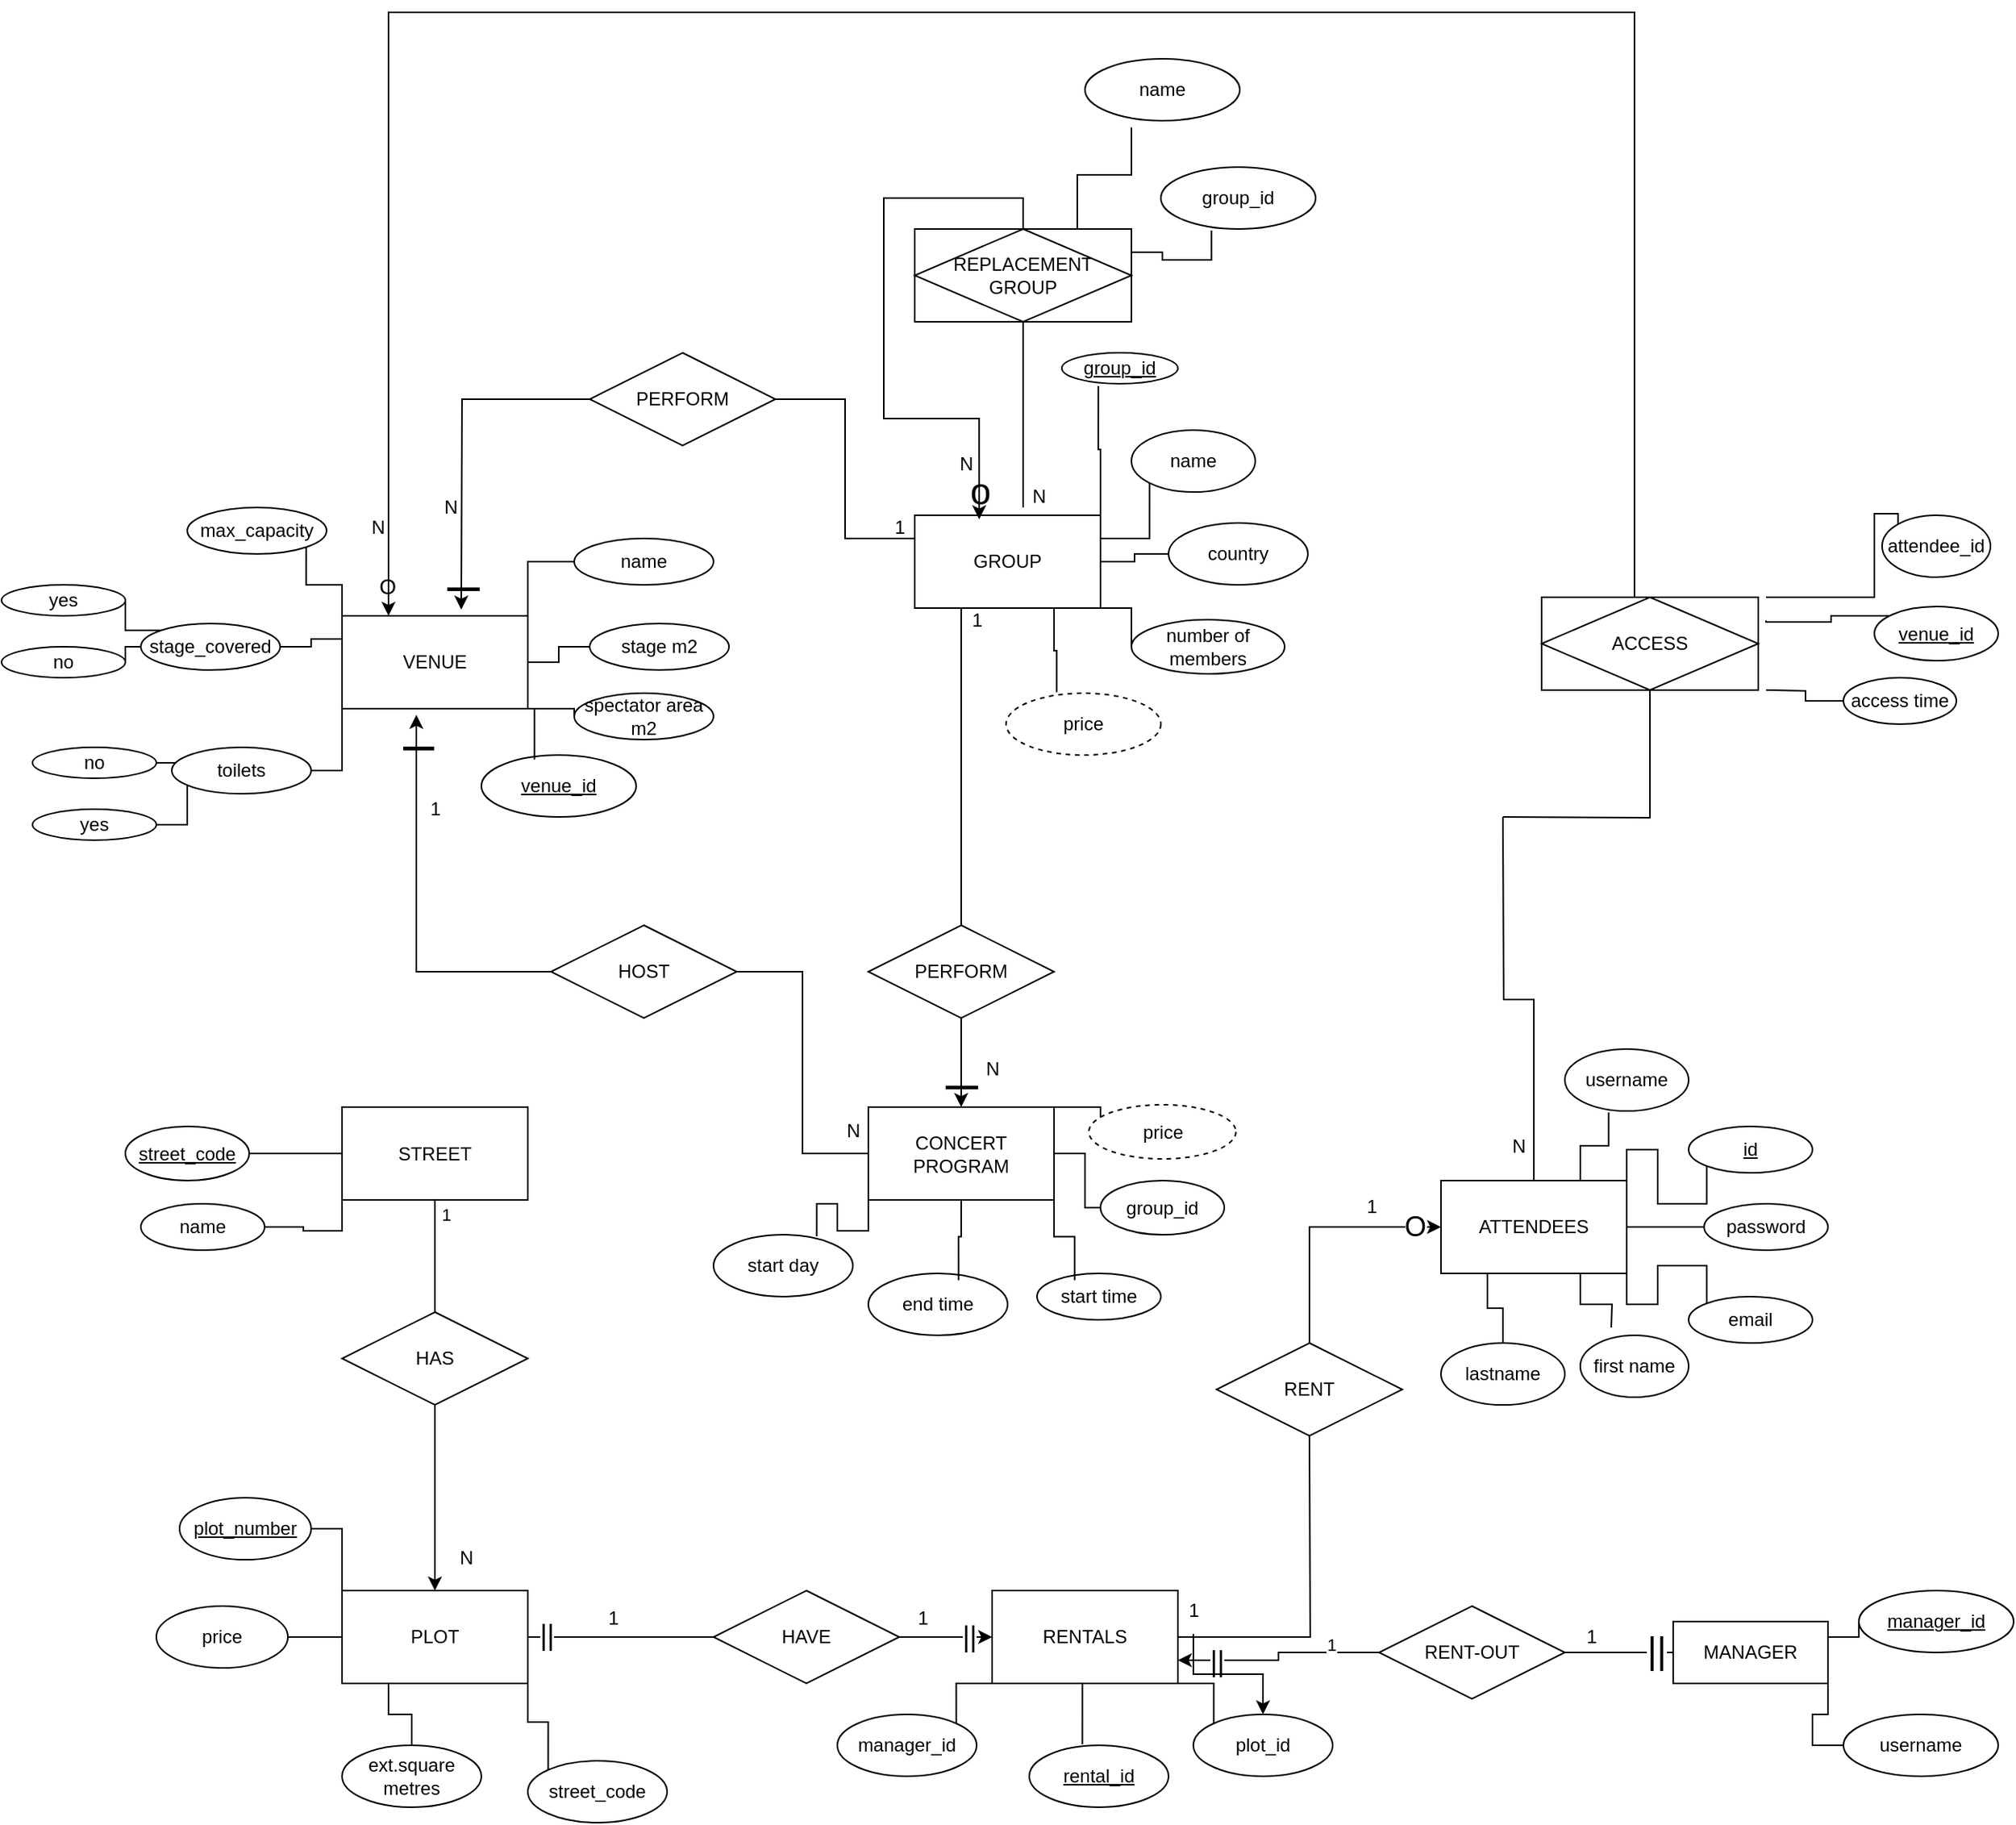 <mxfile version="24.8.3">
  <diagram name="Page-1" id="NB9T3TCFV4lT3BETn5Xb">
    <mxGraphModel dx="2770" dy="2530" grid="1" gridSize="10" guides="1" tooltips="1" connect="1" arrows="1" fold="1" page="1" pageScale="1" pageWidth="827" pageHeight="1169" math="0" shadow="0">
      <root>
        <mxCell id="0" />
        <mxCell id="1" parent="0" />
        <mxCell id="pBUAhn7HmdubHw7LqBM4-65" style="edgeStyle=orthogonalEdgeStyle;rounded=0;orthogonalLoop=1;jettySize=auto;html=1;exitX=1;exitY=0.5;exitDx=0;exitDy=0;endArrow=none;endFill=0;" edge="1" parent="1" source="pBUAhn7HmdubHw7LqBM4-2">
          <mxGeometry relative="1" as="geometry">
            <mxPoint x="625" y="690" as="targetPoint" />
          </mxGeometry>
        </mxCell>
        <mxCell id="pBUAhn7HmdubHw7LqBM4-123" style="edgeStyle=orthogonalEdgeStyle;rounded=0;orthogonalLoop=1;jettySize=auto;html=1;exitX=0;exitY=1;exitDx=0;exitDy=0;entryX=1;entryY=0;entryDx=0;entryDy=0;endArrow=none;endFill=0;" edge="1" parent="1" source="pBUAhn7HmdubHw7LqBM4-2" target="pBUAhn7HmdubHw7LqBM4-40">
          <mxGeometry relative="1" as="geometry" />
        </mxCell>
        <mxCell id="pBUAhn7HmdubHw7LqBM4-125" style="edgeStyle=orthogonalEdgeStyle;rounded=0;orthogonalLoop=1;jettySize=auto;html=1;exitX=1;exitY=1;exitDx=0;exitDy=0;entryX=0;entryY=0;entryDx=0;entryDy=0;endArrow=none;endFill=0;" edge="1" parent="1" source="pBUAhn7HmdubHw7LqBM4-2" target="pBUAhn7HmdubHw7LqBM4-42">
          <mxGeometry relative="1" as="geometry" />
        </mxCell>
        <mxCell id="pBUAhn7HmdubHw7LqBM4-2" value="RENTALS" style="rounded=0;whiteSpace=wrap;html=1;" vertex="1" parent="1">
          <mxGeometry x="420" y="790" width="120" height="60" as="geometry" />
        </mxCell>
        <mxCell id="pBUAhn7HmdubHw7LqBM4-62" style="edgeStyle=orthogonalEdgeStyle;rounded=0;orthogonalLoop=1;jettySize=auto;html=1;exitX=1;exitY=0.5;exitDx=0;exitDy=0;endArrow=none;endFill=0;" edge="1" parent="1" source="pBUAhn7HmdubHw7LqBM4-3">
          <mxGeometry relative="1" as="geometry">
            <mxPoint x="240" y="820" as="targetPoint" />
          </mxGeometry>
        </mxCell>
        <mxCell id="pBUAhn7HmdubHw7LqBM4-189" value="&lt;font style=&quot;font-size: 18px;&quot;&gt;||&lt;/font&gt;" style="edgeLabel;html=1;align=center;verticalAlign=middle;resizable=0;points=[];" vertex="1" connectable="0" parent="pBUAhn7HmdubHw7LqBM4-62">
          <mxGeometry x="-0.81" y="1" relative="1" as="geometry">
            <mxPoint as="offset" />
          </mxGeometry>
        </mxCell>
        <mxCell id="pBUAhn7HmdubHw7LqBM4-118" style="edgeStyle=orthogonalEdgeStyle;rounded=0;orthogonalLoop=1;jettySize=auto;html=1;exitX=0;exitY=0;exitDx=0;exitDy=0;entryX=1;entryY=0.5;entryDx=0;entryDy=0;endArrow=none;endFill=0;" edge="1" parent="1" source="pBUAhn7HmdubHw7LqBM4-3" target="pBUAhn7HmdubHw7LqBM4-35">
          <mxGeometry relative="1" as="geometry" />
        </mxCell>
        <mxCell id="pBUAhn7HmdubHw7LqBM4-119" style="edgeStyle=orthogonalEdgeStyle;rounded=0;orthogonalLoop=1;jettySize=auto;html=1;exitX=0;exitY=0.5;exitDx=0;exitDy=0;entryX=1;entryY=0.5;entryDx=0;entryDy=0;endArrow=none;endFill=0;" edge="1" parent="1" source="pBUAhn7HmdubHw7LqBM4-3" target="pBUAhn7HmdubHw7LqBM4-39">
          <mxGeometry relative="1" as="geometry" />
        </mxCell>
        <mxCell id="pBUAhn7HmdubHw7LqBM4-121" style="edgeStyle=orthogonalEdgeStyle;rounded=0;orthogonalLoop=1;jettySize=auto;html=1;exitX=0.25;exitY=1;exitDx=0;exitDy=0;entryX=0.5;entryY=0;entryDx=0;entryDy=0;endArrow=none;endFill=0;" edge="1" parent="1" source="pBUAhn7HmdubHw7LqBM4-3" target="pBUAhn7HmdubHw7LqBM4-37">
          <mxGeometry relative="1" as="geometry" />
        </mxCell>
        <mxCell id="pBUAhn7HmdubHw7LqBM4-122" style="edgeStyle=orthogonalEdgeStyle;rounded=0;orthogonalLoop=1;jettySize=auto;html=1;exitX=1;exitY=1;exitDx=0;exitDy=0;entryX=0;entryY=0;entryDx=0;entryDy=0;endArrow=none;endFill=0;" edge="1" parent="1" source="pBUAhn7HmdubHw7LqBM4-3" target="pBUAhn7HmdubHw7LqBM4-36">
          <mxGeometry relative="1" as="geometry" />
        </mxCell>
        <mxCell id="pBUAhn7HmdubHw7LqBM4-3" value="PLOT" style="rounded=0;whiteSpace=wrap;html=1;" vertex="1" parent="1">
          <mxGeometry y="790" width="120" height="60" as="geometry" />
        </mxCell>
        <mxCell id="pBUAhn7HmdubHw7LqBM4-74" style="edgeStyle=orthogonalEdgeStyle;rounded=0;orthogonalLoop=1;jettySize=auto;html=1;exitX=0.5;exitY=0;exitDx=0;exitDy=0;endArrow=none;endFill=0;" edge="1" parent="1" source="pBUAhn7HmdubHw7LqBM4-4">
          <mxGeometry relative="1" as="geometry">
            <mxPoint x="750" y="290" as="targetPoint" />
          </mxGeometry>
        </mxCell>
        <mxCell id="pBUAhn7HmdubHw7LqBM4-128" style="edgeStyle=orthogonalEdgeStyle;rounded=0;orthogonalLoop=1;jettySize=auto;html=1;exitX=0.25;exitY=1;exitDx=0;exitDy=0;entryX=0.5;entryY=0;entryDx=0;entryDy=0;endArrow=none;endFill=0;" edge="1" parent="1" source="pBUAhn7HmdubHw7LqBM4-4" target="pBUAhn7HmdubHw7LqBM4-50">
          <mxGeometry relative="1" as="geometry" />
        </mxCell>
        <mxCell id="pBUAhn7HmdubHw7LqBM4-129" style="edgeStyle=orthogonalEdgeStyle;rounded=0;orthogonalLoop=1;jettySize=auto;html=1;exitX=0.75;exitY=1;exitDx=0;exitDy=0;endArrow=none;endFill=0;" edge="1" parent="1" source="pBUAhn7HmdubHw7LqBM4-4">
          <mxGeometry relative="1" as="geometry">
            <mxPoint x="820" y="620" as="targetPoint" />
          </mxGeometry>
        </mxCell>
        <mxCell id="pBUAhn7HmdubHw7LqBM4-130" style="edgeStyle=orthogonalEdgeStyle;rounded=0;orthogonalLoop=1;jettySize=auto;html=1;exitX=1;exitY=1;exitDx=0;exitDy=0;entryX=0;entryY=0;entryDx=0;entryDy=0;endArrow=none;endFill=0;" edge="1" parent="1" source="pBUAhn7HmdubHw7LqBM4-4" target="pBUAhn7HmdubHw7LqBM4-51">
          <mxGeometry relative="1" as="geometry" />
        </mxCell>
        <mxCell id="pBUAhn7HmdubHw7LqBM4-131" style="edgeStyle=orthogonalEdgeStyle;rounded=0;orthogonalLoop=1;jettySize=auto;html=1;exitX=1;exitY=0.5;exitDx=0;exitDy=0;entryX=0;entryY=0.5;entryDx=0;entryDy=0;endArrow=none;endFill=0;" edge="1" parent="1" source="pBUAhn7HmdubHw7LqBM4-4" target="pBUAhn7HmdubHw7LqBM4-52">
          <mxGeometry relative="1" as="geometry" />
        </mxCell>
        <mxCell id="pBUAhn7HmdubHw7LqBM4-132" style="edgeStyle=orthogonalEdgeStyle;rounded=0;orthogonalLoop=1;jettySize=auto;html=1;exitX=1;exitY=0;exitDx=0;exitDy=0;entryX=0;entryY=1;entryDx=0;entryDy=0;endArrow=none;endFill=0;" edge="1" parent="1" source="pBUAhn7HmdubHw7LqBM4-4" target="pBUAhn7HmdubHw7LqBM4-53">
          <mxGeometry relative="1" as="geometry" />
        </mxCell>
        <mxCell id="pBUAhn7HmdubHw7LqBM4-4" value="ATTENDEES" style="rounded=0;whiteSpace=wrap;html=1;" vertex="1" parent="1">
          <mxGeometry x="710" y="525" width="120" height="60" as="geometry" />
        </mxCell>
        <mxCell id="pBUAhn7HmdubHw7LqBM4-83" style="edgeStyle=orthogonalEdgeStyle;rounded=0;orthogonalLoop=1;jettySize=auto;html=1;exitX=0.25;exitY=1;exitDx=0;exitDy=0;entryX=0.5;entryY=0;entryDx=0;entryDy=0;endArrow=none;endFill=0;" edge="1" parent="1" source="pBUAhn7HmdubHw7LqBM4-5" target="pBUAhn7HmdubHw7LqBM4-81">
          <mxGeometry relative="1" as="geometry" />
        </mxCell>
        <mxCell id="pBUAhn7HmdubHw7LqBM4-92" style="edgeStyle=orthogonalEdgeStyle;rounded=0;orthogonalLoop=1;jettySize=auto;html=1;exitX=0;exitY=0.25;exitDx=0;exitDy=0;entryX=1;entryY=0.5;entryDx=0;entryDy=0;endArrow=none;endFill=0;" edge="1" parent="1" source="pBUAhn7HmdubHw7LqBM4-5" target="pBUAhn7HmdubHw7LqBM4-91">
          <mxGeometry relative="1" as="geometry" />
        </mxCell>
        <mxCell id="pBUAhn7HmdubHw7LqBM4-106" style="edgeStyle=orthogonalEdgeStyle;rounded=0;orthogonalLoop=1;jettySize=auto;html=1;exitX=1;exitY=0.25;exitDx=0;exitDy=0;entryX=0;entryY=1;entryDx=0;entryDy=0;endArrow=none;endFill=0;" edge="1" parent="1" source="pBUAhn7HmdubHw7LqBM4-5" target="pBUAhn7HmdubHw7LqBM4-59">
          <mxGeometry relative="1" as="geometry" />
        </mxCell>
        <mxCell id="pBUAhn7HmdubHw7LqBM4-108" style="edgeStyle=orthogonalEdgeStyle;rounded=0;orthogonalLoop=1;jettySize=auto;html=1;exitX=1;exitY=0.5;exitDx=0;exitDy=0;entryX=0;entryY=0.5;entryDx=0;entryDy=0;endArrow=none;endFill=0;" edge="1" parent="1" source="pBUAhn7HmdubHw7LqBM4-5" target="pBUAhn7HmdubHw7LqBM4-58">
          <mxGeometry relative="1" as="geometry" />
        </mxCell>
        <mxCell id="pBUAhn7HmdubHw7LqBM4-109" style="edgeStyle=orthogonalEdgeStyle;rounded=0;orthogonalLoop=1;jettySize=auto;html=1;exitX=1;exitY=1;exitDx=0;exitDy=0;entryX=0;entryY=0.5;entryDx=0;entryDy=0;endArrow=none;endFill=0;" edge="1" parent="1" source="pBUAhn7HmdubHw7LqBM4-5" target="pBUAhn7HmdubHw7LqBM4-57">
          <mxGeometry relative="1" as="geometry" />
        </mxCell>
        <mxCell id="pBUAhn7HmdubHw7LqBM4-5" value="GROUP" style="rounded=0;whiteSpace=wrap;html=1;" vertex="1" parent="1">
          <mxGeometry x="370" y="95" width="120" height="60" as="geometry" />
        </mxCell>
        <mxCell id="pBUAhn7HmdubHw7LqBM4-84" style="edgeStyle=orthogonalEdgeStyle;rounded=0;orthogonalLoop=1;jettySize=auto;html=1;exitX=0;exitY=0.5;exitDx=0;exitDy=0;entryX=1;entryY=0.5;entryDx=0;entryDy=0;endArrow=none;endFill=0;" edge="1" parent="1" source="pBUAhn7HmdubHw7LqBM4-6" target="pBUAhn7HmdubHw7LqBM4-78">
          <mxGeometry relative="1" as="geometry" />
        </mxCell>
        <mxCell id="pBUAhn7HmdubHw7LqBM4-137" style="edgeStyle=orthogonalEdgeStyle;rounded=0;orthogonalLoop=1;jettySize=auto;html=1;exitX=1;exitY=0;exitDx=0;exitDy=0;entryX=0;entryY=0.5;entryDx=0;entryDy=0;endArrow=none;endFill=0;" edge="1" parent="1" source="pBUAhn7HmdubHw7LqBM4-6">
          <mxGeometry relative="1" as="geometry">
            <mxPoint x="490" y="485" as="targetPoint" />
          </mxGeometry>
        </mxCell>
        <mxCell id="pBUAhn7HmdubHw7LqBM4-138" style="edgeStyle=orthogonalEdgeStyle;rounded=0;orthogonalLoop=1;jettySize=auto;html=1;exitX=1;exitY=0.5;exitDx=0;exitDy=0;entryX=0;entryY=0.5;entryDx=0;entryDy=0;endArrow=none;endFill=0;" edge="1" parent="1" source="pBUAhn7HmdubHw7LqBM4-6" target="pBUAhn7HmdubHw7LqBM4-46">
          <mxGeometry relative="1" as="geometry" />
        </mxCell>
        <mxCell id="pBUAhn7HmdubHw7LqBM4-6" value="CONCERT&lt;div&gt;PROGRAM&lt;/div&gt;" style="rounded=0;whiteSpace=wrap;html=1;" vertex="1" parent="1">
          <mxGeometry x="340" y="477.5" width="120" height="60" as="geometry" />
        </mxCell>
        <mxCell id="pBUAhn7HmdubHw7LqBM4-31" style="edgeStyle=orthogonalEdgeStyle;rounded=0;orthogonalLoop=1;jettySize=auto;html=1;exitX=0;exitY=0.5;exitDx=0;exitDy=0;entryX=1;entryY=0.5;entryDx=0;entryDy=0;endArrow=none;endFill=0;" edge="1" parent="1" source="pBUAhn7HmdubHw7LqBM4-7" target="pBUAhn7HmdubHw7LqBM4-26">
          <mxGeometry relative="1" as="geometry" />
        </mxCell>
        <mxCell id="pBUAhn7HmdubHw7LqBM4-34" style="edgeStyle=orthogonalEdgeStyle;rounded=0;orthogonalLoop=1;jettySize=auto;html=1;exitX=0;exitY=1;exitDx=0;exitDy=0;entryX=1;entryY=0.5;entryDx=0;entryDy=0;endArrow=none;endFill=0;" edge="1" parent="1" source="pBUAhn7HmdubHw7LqBM4-7" target="pBUAhn7HmdubHw7LqBM4-25">
          <mxGeometry relative="1" as="geometry" />
        </mxCell>
        <mxCell id="pBUAhn7HmdubHw7LqBM4-61" style="edgeStyle=orthogonalEdgeStyle;rounded=0;orthogonalLoop=1;jettySize=auto;html=1;exitX=0.5;exitY=1;exitDx=0;exitDy=0;endArrow=none;endFill=0;" edge="1" parent="1" source="pBUAhn7HmdubHw7LqBM4-7">
          <mxGeometry relative="1" as="geometry">
            <mxPoint x="60" y="610" as="targetPoint" />
          </mxGeometry>
        </mxCell>
        <mxCell id="pBUAhn7HmdubHw7LqBM4-148" value="1" style="edgeLabel;html=1;align=center;verticalAlign=middle;resizable=0;points=[];" vertex="1" connectable="0" parent="pBUAhn7HmdubHw7LqBM4-61">
          <mxGeometry x="-0.813" y="7" relative="1" as="geometry">
            <mxPoint y="2" as="offset" />
          </mxGeometry>
        </mxCell>
        <mxCell id="pBUAhn7HmdubHw7LqBM4-7" value="STREET" style="rounded=0;whiteSpace=wrap;html=1;" vertex="1" parent="1">
          <mxGeometry y="477.5" width="120" height="60" as="geometry" />
        </mxCell>
        <mxCell id="pBUAhn7HmdubHw7LqBM4-111" style="edgeStyle=orthogonalEdgeStyle;rounded=0;orthogonalLoop=1;jettySize=auto;html=1;exitX=1;exitY=0;exitDx=0;exitDy=0;entryX=0;entryY=0.5;entryDx=0;entryDy=0;endArrow=none;endFill=0;" edge="1" parent="1" source="pBUAhn7HmdubHw7LqBM4-8" target="pBUAhn7HmdubHw7LqBM4-10">
          <mxGeometry relative="1" as="geometry" />
        </mxCell>
        <mxCell id="pBUAhn7HmdubHw7LqBM4-112" style="edgeStyle=orthogonalEdgeStyle;rounded=0;orthogonalLoop=1;jettySize=auto;html=1;exitX=1;exitY=0.5;exitDx=0;exitDy=0;entryX=0;entryY=0.5;entryDx=0;entryDy=0;endArrow=none;endFill=0;" edge="1" parent="1" source="pBUAhn7HmdubHw7LqBM4-8" target="pBUAhn7HmdubHw7LqBM4-11">
          <mxGeometry relative="1" as="geometry" />
        </mxCell>
        <mxCell id="pBUAhn7HmdubHw7LqBM4-113" style="edgeStyle=orthogonalEdgeStyle;rounded=0;orthogonalLoop=1;jettySize=auto;html=1;exitX=1;exitY=1;exitDx=0;exitDy=0;entryX=0;entryY=0.5;entryDx=0;entryDy=0;endArrow=none;endFill=0;" edge="1" parent="1" source="pBUAhn7HmdubHw7LqBM4-8" target="pBUAhn7HmdubHw7LqBM4-12">
          <mxGeometry relative="1" as="geometry" />
        </mxCell>
        <mxCell id="pBUAhn7HmdubHw7LqBM4-114" style="edgeStyle=orthogonalEdgeStyle;rounded=0;orthogonalLoop=1;jettySize=auto;html=1;exitX=0;exitY=0;exitDx=0;exitDy=0;entryX=1;entryY=1;entryDx=0;entryDy=0;endArrow=none;endFill=0;" edge="1" parent="1" source="pBUAhn7HmdubHw7LqBM4-8" target="pBUAhn7HmdubHw7LqBM4-13">
          <mxGeometry relative="1" as="geometry" />
        </mxCell>
        <mxCell id="pBUAhn7HmdubHw7LqBM4-115" style="edgeStyle=orthogonalEdgeStyle;rounded=0;orthogonalLoop=1;jettySize=auto;html=1;exitX=0;exitY=0.25;exitDx=0;exitDy=0;entryX=1;entryY=0.5;entryDx=0;entryDy=0;endArrow=none;endFill=0;" edge="1" parent="1" source="pBUAhn7HmdubHw7LqBM4-8" target="pBUAhn7HmdubHw7LqBM4-15">
          <mxGeometry relative="1" as="geometry" />
        </mxCell>
        <mxCell id="pBUAhn7HmdubHw7LqBM4-116" style="edgeStyle=orthogonalEdgeStyle;rounded=0;orthogonalLoop=1;jettySize=auto;html=1;exitX=0;exitY=1;exitDx=0;exitDy=0;entryX=1;entryY=0.5;entryDx=0;entryDy=0;endArrow=none;endFill=0;" edge="1" parent="1" source="pBUAhn7HmdubHw7LqBM4-8" target="pBUAhn7HmdubHw7LqBM4-14">
          <mxGeometry relative="1" as="geometry" />
        </mxCell>
        <mxCell id="pBUAhn7HmdubHw7LqBM4-8" value="VENUE" style="rounded=0;whiteSpace=wrap;html=1;" vertex="1" parent="1">
          <mxGeometry y="160" width="120" height="60" as="geometry" />
        </mxCell>
        <mxCell id="pBUAhn7HmdubHw7LqBM4-134" style="edgeStyle=orthogonalEdgeStyle;rounded=0;orthogonalLoop=1;jettySize=auto;html=1;exitX=1;exitY=1;exitDx=0;exitDy=0;entryX=0;entryY=0.5;entryDx=0;entryDy=0;endArrow=none;endFill=0;" edge="1" parent="1" target="pBUAhn7HmdubHw7LqBM4-54">
          <mxGeometry relative="1" as="geometry">
            <mxPoint x="920" y="208.0" as="sourcePoint" />
          </mxGeometry>
        </mxCell>
        <mxCell id="pBUAhn7HmdubHw7LqBM4-135" style="edgeStyle=orthogonalEdgeStyle;rounded=0;orthogonalLoop=1;jettySize=auto;html=1;exitX=1;exitY=0.25;exitDx=0;exitDy=0;entryX=0;entryY=1;entryDx=0;entryDy=0;endArrow=none;endFill=0;" edge="1" parent="1" target="pBUAhn7HmdubHw7LqBM4-55">
          <mxGeometry relative="1" as="geometry">
            <mxPoint x="920" y="163.0" as="sourcePoint" />
            <Array as="points">
              <mxPoint x="962" y="164" />
              <mxPoint x="962" y="160" />
            </Array>
          </mxGeometry>
        </mxCell>
        <mxCell id="pBUAhn7HmdubHw7LqBM4-136" style="edgeStyle=orthogonalEdgeStyle;rounded=0;orthogonalLoop=1;jettySize=auto;html=1;exitX=1;exitY=0;exitDx=0;exitDy=0;entryX=0;entryY=1;entryDx=0;entryDy=0;endArrow=none;endFill=0;" edge="1" parent="1" target="pBUAhn7HmdubHw7LqBM4-56">
          <mxGeometry relative="1" as="geometry">
            <mxPoint x="920" y="148.0" as="sourcePoint" />
            <Array as="points">
              <mxPoint x="990" y="148" />
              <mxPoint x="990" y="94" />
            </Array>
          </mxGeometry>
        </mxCell>
        <mxCell id="pBUAhn7HmdubHw7LqBM4-10" value="name" style="ellipse;whiteSpace=wrap;html=1;" vertex="1" parent="1">
          <mxGeometry x="150" y="110" width="90" height="30" as="geometry" />
        </mxCell>
        <mxCell id="pBUAhn7HmdubHw7LqBM4-11" value="stage m2" style="ellipse;whiteSpace=wrap;html=1;" vertex="1" parent="1">
          <mxGeometry x="160" y="165" width="90" height="30" as="geometry" />
        </mxCell>
        <mxCell id="pBUAhn7HmdubHw7LqBM4-12" value="spectator area m2" style="ellipse;whiteSpace=wrap;html=1;" vertex="1" parent="1">
          <mxGeometry x="150" y="210" width="90" height="30" as="geometry" />
        </mxCell>
        <mxCell id="pBUAhn7HmdubHw7LqBM4-13" value="max_capacity" style="ellipse;whiteSpace=wrap;html=1;" vertex="1" parent="1">
          <mxGeometry x="-100" y="90" width="90" height="30" as="geometry" />
        </mxCell>
        <mxCell id="pBUAhn7HmdubHw7LqBM4-29" style="edgeStyle=orthogonalEdgeStyle;rounded=0;orthogonalLoop=1;jettySize=auto;html=1;exitX=1;exitY=0.5;exitDx=0;exitDy=0;entryX=1;entryY=0.5;entryDx=0;entryDy=0;endArrow=none;endFill=0;" edge="1" parent="1" source="pBUAhn7HmdubHw7LqBM4-16" target="pBUAhn7HmdubHw7LqBM4-17">
          <mxGeometry relative="1" as="geometry" />
        </mxCell>
        <mxCell id="pBUAhn7HmdubHw7LqBM4-14" value="toilets" style="ellipse;whiteSpace=wrap;html=1;" vertex="1" parent="1">
          <mxGeometry x="-110" y="245" width="90" height="30" as="geometry" />
        </mxCell>
        <mxCell id="pBUAhn7HmdubHw7LqBM4-27" style="edgeStyle=orthogonalEdgeStyle;rounded=0;orthogonalLoop=1;jettySize=auto;html=1;exitX=0;exitY=0;exitDx=0;exitDy=0;entryX=1;entryY=0.5;entryDx=0;entryDy=0;endArrow=none;endFill=0;" edge="1" parent="1" source="pBUAhn7HmdubHw7LqBM4-15" target="pBUAhn7HmdubHw7LqBM4-18">
          <mxGeometry relative="1" as="geometry" />
        </mxCell>
        <mxCell id="pBUAhn7HmdubHw7LqBM4-28" style="edgeStyle=orthogonalEdgeStyle;rounded=0;orthogonalLoop=1;jettySize=auto;html=1;exitX=0;exitY=0.5;exitDx=0;exitDy=0;entryX=1;entryY=0.5;entryDx=0;entryDy=0;endArrow=none;endFill=0;" edge="1" parent="1" source="pBUAhn7HmdubHw7LqBM4-15" target="pBUAhn7HmdubHw7LqBM4-19">
          <mxGeometry relative="1" as="geometry" />
        </mxCell>
        <mxCell id="pBUAhn7HmdubHw7LqBM4-15" value="stage_covered" style="ellipse;whiteSpace=wrap;html=1;" vertex="1" parent="1">
          <mxGeometry x="-130" y="165" width="90" height="30" as="geometry" />
        </mxCell>
        <mxCell id="pBUAhn7HmdubHw7LqBM4-16" value="yes" style="ellipse;whiteSpace=wrap;html=1;" vertex="1" parent="1">
          <mxGeometry x="-200" y="285" width="80" height="20" as="geometry" />
        </mxCell>
        <mxCell id="pBUAhn7HmdubHw7LqBM4-17" value="no" style="ellipse;whiteSpace=wrap;html=1;" vertex="1" parent="1">
          <mxGeometry x="-200" y="245" width="80" height="20" as="geometry" />
        </mxCell>
        <mxCell id="pBUAhn7HmdubHw7LqBM4-18" value="yes" style="ellipse;whiteSpace=wrap;html=1;" vertex="1" parent="1">
          <mxGeometry x="-220" y="140" width="80" height="20" as="geometry" />
        </mxCell>
        <mxCell id="pBUAhn7HmdubHw7LqBM4-19" value="no" style="ellipse;whiteSpace=wrap;html=1;" vertex="1" parent="1">
          <mxGeometry x="-220" y="180" width="80" height="20" as="geometry" />
        </mxCell>
        <mxCell id="pBUAhn7HmdubHw7LqBM4-25" value="name" style="ellipse;whiteSpace=wrap;html=1;" vertex="1" parent="1">
          <mxGeometry x="-130" y="540" width="80" height="30" as="geometry" />
        </mxCell>
        <mxCell id="pBUAhn7HmdubHw7LqBM4-26" value="&lt;u&gt;street_code&lt;/u&gt;" style="ellipse;whiteSpace=wrap;html=1;" vertex="1" parent="1">
          <mxGeometry x="-140" y="490" width="80" height="35" as="geometry" />
        </mxCell>
        <mxCell id="pBUAhn7HmdubHw7LqBM4-35" value="&lt;u&gt;plot_number&lt;/u&gt;" style="ellipse;whiteSpace=wrap;html=1;" vertex="1" parent="1">
          <mxGeometry x="-105" y="730" width="85" height="40" as="geometry" />
        </mxCell>
        <mxCell id="pBUAhn7HmdubHw7LqBM4-36" value="street_code" style="ellipse;whiteSpace=wrap;html=1;" vertex="1" parent="1">
          <mxGeometry x="120" y="900" width="90" height="40" as="geometry" />
        </mxCell>
        <mxCell id="pBUAhn7HmdubHw7LqBM4-37" value="ext.square metres" style="ellipse;whiteSpace=wrap;html=1;" vertex="1" parent="1">
          <mxGeometry y="890" width="90" height="40" as="geometry" />
        </mxCell>
        <mxCell id="pBUAhn7HmdubHw7LqBM4-39" value="price" style="ellipse;whiteSpace=wrap;html=1;" vertex="1" parent="1">
          <mxGeometry x="-120" y="800" width="85" height="40" as="geometry" />
        </mxCell>
        <mxCell id="pBUAhn7HmdubHw7LqBM4-40" value="manager_id" style="ellipse;whiteSpace=wrap;html=1;" vertex="1" parent="1">
          <mxGeometry x="320" y="870" width="90" height="40" as="geometry" />
        </mxCell>
        <mxCell id="pBUAhn7HmdubHw7LqBM4-41" value="&lt;u&gt;rental_id&lt;/u&gt;" style="ellipse;whiteSpace=wrap;html=1;" vertex="1" parent="1">
          <mxGeometry x="444" y="890" width="90" height="40" as="geometry" />
        </mxCell>
        <mxCell id="pBUAhn7HmdubHw7LqBM4-42" value="plot_id" style="ellipse;whiteSpace=wrap;html=1;" vertex="1" parent="1">
          <mxGeometry x="550" y="870" width="90" height="40" as="geometry" />
        </mxCell>
        <mxCell id="pBUAhn7HmdubHw7LqBM4-43" value="start day" style="ellipse;whiteSpace=wrap;html=1;" vertex="1" parent="1">
          <mxGeometry x="240" y="560" width="90" height="40" as="geometry" />
        </mxCell>
        <mxCell id="pBUAhn7HmdubHw7LqBM4-44" value="end time" style="ellipse;whiteSpace=wrap;html=1;" vertex="1" parent="1">
          <mxGeometry x="340" y="585" width="90" height="40" as="geometry" />
        </mxCell>
        <mxCell id="pBUAhn7HmdubHw7LqBM4-45" value="start time" style="ellipse;whiteSpace=wrap;html=1;" vertex="1" parent="1">
          <mxGeometry x="449" y="585" width="80" height="30" as="geometry" />
        </mxCell>
        <mxCell id="pBUAhn7HmdubHw7LqBM4-46" value="group_id" style="ellipse;whiteSpace=wrap;html=1;" vertex="1" parent="1">
          <mxGeometry x="490" y="525" width="80" height="35" as="geometry" />
        </mxCell>
        <mxCell id="pBUAhn7HmdubHw7LqBM4-48" value="first name" style="ellipse;whiteSpace=wrap;html=1;" vertex="1" parent="1">
          <mxGeometry x="800" y="625" width="70" height="40" as="geometry" />
        </mxCell>
        <mxCell id="pBUAhn7HmdubHw7LqBM4-49" value="username" style="ellipse;whiteSpace=wrap;html=1;" vertex="1" parent="1">
          <mxGeometry x="790" y="440" width="80" height="40" as="geometry" />
        </mxCell>
        <mxCell id="pBUAhn7HmdubHw7LqBM4-50" value="lastname" style="ellipse;whiteSpace=wrap;html=1;" vertex="1" parent="1">
          <mxGeometry x="710" y="630" width="80" height="40" as="geometry" />
        </mxCell>
        <mxCell id="pBUAhn7HmdubHw7LqBM4-51" value="email" style="ellipse;whiteSpace=wrap;html=1;" vertex="1" parent="1">
          <mxGeometry x="870" y="600" width="80" height="30" as="geometry" />
        </mxCell>
        <mxCell id="pBUAhn7HmdubHw7LqBM4-52" value="password" style="ellipse;whiteSpace=wrap;html=1;" vertex="1" parent="1">
          <mxGeometry x="880" y="540" width="80" height="30" as="geometry" />
        </mxCell>
        <mxCell id="pBUAhn7HmdubHw7LqBM4-53" value="&lt;u&gt;id&lt;/u&gt;" style="ellipse;whiteSpace=wrap;html=1;" vertex="1" parent="1">
          <mxGeometry x="870" y="490" width="80" height="30" as="geometry" />
        </mxCell>
        <mxCell id="pBUAhn7HmdubHw7LqBM4-54" value="access time" style="ellipse;whiteSpace=wrap;html=1;" vertex="1" parent="1">
          <mxGeometry x="970" y="200" width="73" height="30" as="geometry" />
        </mxCell>
        <mxCell id="pBUAhn7HmdubHw7LqBM4-55" value="&lt;u&gt;venue_id&lt;/u&gt;" style="ellipse;whiteSpace=wrap;html=1;" vertex="1" parent="1">
          <mxGeometry x="990" y="154" width="80" height="35" as="geometry" />
        </mxCell>
        <mxCell id="pBUAhn7HmdubHw7LqBM4-56" value="attendee_id" style="ellipse;whiteSpace=wrap;html=1;" vertex="1" parent="1">
          <mxGeometry x="995" y="95" width="70" height="40" as="geometry" />
        </mxCell>
        <mxCell id="pBUAhn7HmdubHw7LqBM4-57" value="number of members" style="ellipse;whiteSpace=wrap;html=1;" vertex="1" parent="1">
          <mxGeometry x="510" y="162.5" width="99" height="35" as="geometry" />
        </mxCell>
        <mxCell id="pBUAhn7HmdubHw7LqBM4-58" value="country" style="ellipse;whiteSpace=wrap;html=1;" vertex="1" parent="1">
          <mxGeometry x="534" y="100" width="90" height="40" as="geometry" />
        </mxCell>
        <mxCell id="pBUAhn7HmdubHw7LqBM4-59" value="name" style="ellipse;whiteSpace=wrap;html=1;" vertex="1" parent="1">
          <mxGeometry x="510" y="40" width="80" height="40" as="geometry" />
        </mxCell>
        <mxCell id="pBUAhn7HmdubHw7LqBM4-60" value="price" style="ellipse;whiteSpace=wrap;html=1;align=center;dashed=1;" vertex="1" parent="1">
          <mxGeometry x="429" y="210" width="100" height="40" as="geometry" />
        </mxCell>
        <mxCell id="pBUAhn7HmdubHw7LqBM4-68" style="edgeStyle=orthogonalEdgeStyle;rounded=0;orthogonalLoop=1;jettySize=auto;html=1;exitX=0.5;exitY=1;exitDx=0;exitDy=0;entryX=0.5;entryY=0;entryDx=0;entryDy=0;" edge="1" parent="1" source="pBUAhn7HmdubHw7LqBM4-67" target="pBUAhn7HmdubHw7LqBM4-3">
          <mxGeometry relative="1" as="geometry" />
        </mxCell>
        <mxCell id="pBUAhn7HmdubHw7LqBM4-67" value="HAS" style="shape=rhombus;perimeter=rhombusPerimeter;whiteSpace=wrap;html=1;align=center;" vertex="1" parent="1">
          <mxGeometry y="610" width="120" height="60" as="geometry" />
        </mxCell>
        <mxCell id="pBUAhn7HmdubHw7LqBM4-70" style="edgeStyle=orthogonalEdgeStyle;rounded=0;orthogonalLoop=1;jettySize=auto;html=1;exitX=1;exitY=0.5;exitDx=0;exitDy=0;entryX=0;entryY=0.5;entryDx=0;entryDy=0;" edge="1" parent="1" source="pBUAhn7HmdubHw7LqBM4-69" target="pBUAhn7HmdubHw7LqBM4-2">
          <mxGeometry relative="1" as="geometry" />
        </mxCell>
        <mxCell id="pBUAhn7HmdubHw7LqBM4-190" value="&lt;font style=&quot;font-size: 18px;&quot;&gt;||&lt;/font&gt;" style="edgeLabel;html=1;align=center;verticalAlign=middle;resizable=0;points=[];" vertex="1" connectable="0" parent="pBUAhn7HmdubHw7LqBM4-70">
          <mxGeometry x="0.476" relative="1" as="geometry">
            <mxPoint as="offset" />
          </mxGeometry>
        </mxCell>
        <mxCell id="pBUAhn7HmdubHw7LqBM4-69" value="HAVE" style="shape=rhombus;perimeter=rhombusPerimeter;whiteSpace=wrap;html=1;align=center;" vertex="1" parent="1">
          <mxGeometry x="240" y="790" width="120" height="60" as="geometry" />
        </mxCell>
        <mxCell id="pBUAhn7HmdubHw7LqBM4-72" style="edgeStyle=orthogonalEdgeStyle;rounded=0;orthogonalLoop=1;jettySize=auto;html=1;exitX=0.5;exitY=0;exitDx=0;exitDy=0;entryX=0;entryY=0.5;entryDx=0;entryDy=0;" edge="1" parent="1" source="pBUAhn7HmdubHw7LqBM4-71" target="pBUAhn7HmdubHw7LqBM4-4">
          <mxGeometry relative="1" as="geometry" />
        </mxCell>
        <mxCell id="pBUAhn7HmdubHw7LqBM4-193" value="&lt;font size=&quot;4&quot;&gt;O&lt;/font&gt;" style="edgeLabel;html=1;align=center;verticalAlign=middle;resizable=0;points=[];" vertex="1" connectable="0" parent="pBUAhn7HmdubHw7LqBM4-72">
          <mxGeometry x="0.786" y="-4" relative="1" as="geometry">
            <mxPoint y="-4" as="offset" />
          </mxGeometry>
        </mxCell>
        <mxCell id="pBUAhn7HmdubHw7LqBM4-71" value="RENT" style="shape=rhombus;perimeter=rhombusPerimeter;whiteSpace=wrap;html=1;align=center;" vertex="1" parent="1">
          <mxGeometry x="565" y="630" width="120" height="60" as="geometry" />
        </mxCell>
        <mxCell id="pBUAhn7HmdubHw7LqBM4-75" style="edgeStyle=orthogonalEdgeStyle;rounded=0;orthogonalLoop=1;jettySize=auto;html=1;exitX=0.5;exitY=0;exitDx=0;exitDy=0;entryX=0.5;entryY=1;entryDx=0;entryDy=0;endArrow=none;endFill=0;" edge="1" parent="1" target="pBUAhn7HmdubHw7LqBM4-182">
          <mxGeometry relative="1" as="geometry">
            <mxPoint x="750" y="290" as="sourcePoint" />
            <mxPoint x="860" y="208.0" as="targetPoint" />
          </mxGeometry>
        </mxCell>
        <mxCell id="pBUAhn7HmdubHw7LqBM4-78" value="HOST" style="shape=rhombus;perimeter=rhombusPerimeter;whiteSpace=wrap;html=1;align=center;" vertex="1" parent="1">
          <mxGeometry x="135" y="360" width="120" height="60" as="geometry" />
        </mxCell>
        <mxCell id="pBUAhn7HmdubHw7LqBM4-79" style="edgeStyle=orthogonalEdgeStyle;rounded=0;orthogonalLoop=1;jettySize=auto;html=1;exitX=0;exitY=0.5;exitDx=0;exitDy=0;entryX=0.4;entryY=1.067;entryDx=0;entryDy=0;entryPerimeter=0;" edge="1" parent="1" source="pBUAhn7HmdubHw7LqBM4-78" target="pBUAhn7HmdubHw7LqBM4-8">
          <mxGeometry relative="1" as="geometry" />
        </mxCell>
        <mxCell id="pBUAhn7HmdubHw7LqBM4-82" style="edgeStyle=orthogonalEdgeStyle;rounded=0;orthogonalLoop=1;jettySize=auto;html=1;exitX=0.5;exitY=1;exitDx=0;exitDy=0;entryX=0.5;entryY=0;entryDx=0;entryDy=0;" edge="1" parent="1" source="pBUAhn7HmdubHw7LqBM4-81" target="pBUAhn7HmdubHw7LqBM4-6">
          <mxGeometry relative="1" as="geometry" />
        </mxCell>
        <mxCell id="pBUAhn7HmdubHw7LqBM4-81" value="PERFORM" style="shape=rhombus;perimeter=rhombusPerimeter;whiteSpace=wrap;html=1;align=center;" vertex="1" parent="1">
          <mxGeometry x="340" y="360" width="120" height="60" as="geometry" />
        </mxCell>
        <mxCell id="pBUAhn7HmdubHw7LqBM4-85" value="REPLACEMENT&lt;div&gt;GROUP&lt;/div&gt;" style="shape=associativeEntity;whiteSpace=wrap;html=1;align=center;" vertex="1" parent="1">
          <mxGeometry x="370" y="-90" width="140" height="60" as="geometry" />
        </mxCell>
        <mxCell id="pBUAhn7HmdubHw7LqBM4-86" value="name" style="ellipse;whiteSpace=wrap;html=1;align=center;" vertex="1" parent="1">
          <mxGeometry x="480" y="-200" width="100" height="40" as="geometry" />
        </mxCell>
        <mxCell id="pBUAhn7HmdubHw7LqBM4-87" value="group_id" style="ellipse;whiteSpace=wrap;html=1;align=center;" vertex="1" parent="1">
          <mxGeometry x="529" y="-130" width="100" height="40" as="geometry" />
        </mxCell>
        <mxCell id="pBUAhn7HmdubHw7LqBM4-95" style="edgeStyle=orthogonalEdgeStyle;rounded=0;orthogonalLoop=1;jettySize=auto;html=1;exitX=0;exitY=0.5;exitDx=0;exitDy=0;entryX=1;entryY=0.5;entryDx=0;entryDy=0;endArrow=none;endFill=0;" edge="1" parent="1" source="pBUAhn7HmdubHw7LqBM4-88" target="pBUAhn7HmdubHw7LqBM4-94">
          <mxGeometry relative="1" as="geometry" />
        </mxCell>
        <mxCell id="pBUAhn7HmdubHw7LqBM4-168" value="&lt;font style=&quot;font-size: 24px;&quot;&gt;||&lt;/font&gt;" style="edgeLabel;html=1;align=center;verticalAlign=middle;resizable=0;points=[];" vertex="1" connectable="0" parent="pBUAhn7HmdubHw7LqBM4-95">
          <mxGeometry x="-0.692" y="-1" relative="1" as="geometry">
            <mxPoint as="offset" />
          </mxGeometry>
        </mxCell>
        <mxCell id="pBUAhn7HmdubHw7LqBM4-126" style="edgeStyle=orthogonalEdgeStyle;rounded=0;orthogonalLoop=1;jettySize=auto;html=1;exitX=1;exitY=0.25;exitDx=0;exitDy=0;entryX=0;entryY=0.5;entryDx=0;entryDy=0;endArrow=none;endFill=0;" edge="1" parent="1" source="pBUAhn7HmdubHw7LqBM4-88" target="pBUAhn7HmdubHw7LqBM4-90">
          <mxGeometry relative="1" as="geometry" />
        </mxCell>
        <mxCell id="pBUAhn7HmdubHw7LqBM4-127" style="edgeStyle=orthogonalEdgeStyle;rounded=0;orthogonalLoop=1;jettySize=auto;html=1;exitX=1;exitY=1;exitDx=0;exitDy=0;entryX=0;entryY=0.5;entryDx=0;entryDy=0;endArrow=none;endFill=0;" edge="1" parent="1" source="pBUAhn7HmdubHw7LqBM4-88" target="pBUAhn7HmdubHw7LqBM4-89">
          <mxGeometry relative="1" as="geometry" />
        </mxCell>
        <mxCell id="pBUAhn7HmdubHw7LqBM4-88" value="MANAGER" style="whiteSpace=wrap;html=1;align=center;" vertex="1" parent="1">
          <mxGeometry x="860" y="810" width="100" height="40" as="geometry" />
        </mxCell>
        <mxCell id="pBUAhn7HmdubHw7LqBM4-89" value="username" style="ellipse;whiteSpace=wrap;html=1;align=center;" vertex="1" parent="1">
          <mxGeometry x="970" y="870" width="100" height="40" as="geometry" />
        </mxCell>
        <mxCell id="pBUAhn7HmdubHw7LqBM4-90" value="&lt;u&gt;manager_id&lt;/u&gt;" style="ellipse;whiteSpace=wrap;html=1;align=center;" vertex="1" parent="1">
          <mxGeometry x="980" y="790" width="100" height="40" as="geometry" />
        </mxCell>
        <mxCell id="pBUAhn7HmdubHw7LqBM4-91" value="PERFORM" style="shape=rhombus;perimeter=rhombusPerimeter;whiteSpace=wrap;html=1;align=center;" vertex="1" parent="1">
          <mxGeometry x="160" y="-10" width="120" height="60" as="geometry" />
        </mxCell>
        <mxCell id="pBUAhn7HmdubHw7LqBM4-93" style="edgeStyle=orthogonalEdgeStyle;rounded=0;orthogonalLoop=1;jettySize=auto;html=1;exitX=0;exitY=0.5;exitDx=0;exitDy=0;" edge="1" parent="1" source="pBUAhn7HmdubHw7LqBM4-91">
          <mxGeometry relative="1" as="geometry">
            <mxPoint x="77" y="156" as="targetPoint" />
          </mxGeometry>
        </mxCell>
        <mxCell id="pBUAhn7HmdubHw7LqBM4-96" style="edgeStyle=orthogonalEdgeStyle;rounded=0;orthogonalLoop=1;jettySize=auto;html=1;exitX=0;exitY=0.5;exitDx=0;exitDy=0;entryX=1;entryY=0.75;entryDx=0;entryDy=0;" edge="1" parent="1" source="pBUAhn7HmdubHw7LqBM4-94" target="pBUAhn7HmdubHw7LqBM4-2">
          <mxGeometry relative="1" as="geometry" />
        </mxCell>
        <mxCell id="pBUAhn7HmdubHw7LqBM4-157" value="1" style="edgeLabel;html=1;align=center;verticalAlign=middle;resizable=0;points=[];" vertex="1" connectable="0" parent="pBUAhn7HmdubHw7LqBM4-96">
          <mxGeometry x="0.679" y="1" relative="1" as="geometry">
            <mxPoint x="77" y="-11" as="offset" />
          </mxGeometry>
        </mxCell>
        <mxCell id="pBUAhn7HmdubHw7LqBM4-167" value="&lt;font style=&quot;font-size: 18px;&quot;&gt;||&lt;/font&gt;" style="edgeLabel;html=1;align=center;verticalAlign=middle;resizable=0;points=[];" vertex="1" connectable="0" parent="pBUAhn7HmdubHw7LqBM4-96">
          <mxGeometry x="0.63" y="1" relative="1" as="geometry">
            <mxPoint as="offset" />
          </mxGeometry>
        </mxCell>
        <mxCell id="pBUAhn7HmdubHw7LqBM4-94" value="RENT-OUT" style="shape=rhombus;perimeter=rhombusPerimeter;whiteSpace=wrap;html=1;align=center;" vertex="1" parent="1">
          <mxGeometry x="670" y="800" width="120" height="60" as="geometry" />
        </mxCell>
        <mxCell id="pBUAhn7HmdubHw7LqBM4-102" value="" style="endArrow=none;html=1;rounded=0;entryX=0.5;entryY=1;entryDx=0;entryDy=0;" edge="1" parent="1" target="pBUAhn7HmdubHw7LqBM4-85">
          <mxGeometry width="50" height="50" relative="1" as="geometry">
            <mxPoint x="440" y="90" as="sourcePoint" />
            <mxPoint x="464" y="-10" as="targetPoint" />
            <Array as="points" />
          </mxGeometry>
        </mxCell>
        <mxCell id="pBUAhn7HmdubHw7LqBM4-103" style="edgeStyle=orthogonalEdgeStyle;rounded=0;orthogonalLoop=1;jettySize=auto;html=1;exitX=0.5;exitY=0;exitDx=0;exitDy=0;entryX=0.347;entryY=0.044;entryDx=0;entryDy=0;entryPerimeter=0;" edge="1" parent="1" source="pBUAhn7HmdubHw7LqBM4-85" target="pBUAhn7HmdubHw7LqBM4-5">
          <mxGeometry relative="1" as="geometry" />
        </mxCell>
        <mxCell id="pBUAhn7HmdubHw7LqBM4-104" style="edgeStyle=orthogonalEdgeStyle;rounded=0;orthogonalLoop=1;jettySize=auto;html=1;exitX=0.75;exitY=0;exitDx=0;exitDy=0;entryX=0.3;entryY=1.108;entryDx=0;entryDy=0;entryPerimeter=0;endArrow=none;endFill=0;" edge="1" parent="1" source="pBUAhn7HmdubHw7LqBM4-85" target="pBUAhn7HmdubHw7LqBM4-86">
          <mxGeometry relative="1" as="geometry" />
        </mxCell>
        <mxCell id="pBUAhn7HmdubHw7LqBM4-105" style="edgeStyle=orthogonalEdgeStyle;rounded=0;orthogonalLoop=1;jettySize=auto;html=1;exitX=1;exitY=0.25;exitDx=0;exitDy=0;entryX=0.327;entryY=1.025;entryDx=0;entryDy=0;entryPerimeter=0;endArrow=none;endFill=0;" edge="1" parent="1" source="pBUAhn7HmdubHw7LqBM4-85" target="pBUAhn7HmdubHw7LqBM4-87">
          <mxGeometry relative="1" as="geometry" />
        </mxCell>
        <mxCell id="pBUAhn7HmdubHw7LqBM4-110" style="edgeStyle=orthogonalEdgeStyle;rounded=0;orthogonalLoop=1;jettySize=auto;html=1;exitX=0.75;exitY=1;exitDx=0;exitDy=0;entryX=0.327;entryY=-0.017;entryDx=0;entryDy=0;entryPerimeter=0;endArrow=none;endFill=0;" edge="1" parent="1" source="pBUAhn7HmdubHw7LqBM4-5" target="pBUAhn7HmdubHw7LqBM4-60">
          <mxGeometry relative="1" as="geometry" />
        </mxCell>
        <mxCell id="pBUAhn7HmdubHw7LqBM4-124" style="edgeStyle=orthogonalEdgeStyle;rounded=0;orthogonalLoop=1;jettySize=auto;html=1;exitX=0.5;exitY=1;exitDx=0;exitDy=0;entryX=0.381;entryY=-0.017;entryDx=0;entryDy=0;entryPerimeter=0;endArrow=none;endFill=0;" edge="1" parent="1" source="pBUAhn7HmdubHw7LqBM4-2" target="pBUAhn7HmdubHw7LqBM4-41">
          <mxGeometry relative="1" as="geometry" />
        </mxCell>
        <mxCell id="pBUAhn7HmdubHw7LqBM4-133" style="edgeStyle=orthogonalEdgeStyle;rounded=0;orthogonalLoop=1;jettySize=auto;html=1;exitX=0.75;exitY=0;exitDx=0;exitDy=0;entryX=0.354;entryY=1.025;entryDx=0;entryDy=0;entryPerimeter=0;endArrow=none;endFill=0;" edge="1" parent="1" source="pBUAhn7HmdubHw7LqBM4-4" target="pBUAhn7HmdubHw7LqBM4-49">
          <mxGeometry relative="1" as="geometry" />
        </mxCell>
        <mxCell id="pBUAhn7HmdubHw7LqBM4-139" style="edgeStyle=orthogonalEdgeStyle;rounded=0;orthogonalLoop=1;jettySize=auto;html=1;exitX=1;exitY=1;exitDx=0;exitDy=0;entryX=0.304;entryY=0.144;entryDx=0;entryDy=0;entryPerimeter=0;endArrow=none;endFill=0;" edge="1" parent="1" source="pBUAhn7HmdubHw7LqBM4-6" target="pBUAhn7HmdubHw7LqBM4-45">
          <mxGeometry relative="1" as="geometry" />
        </mxCell>
        <mxCell id="pBUAhn7HmdubHw7LqBM4-140" style="edgeStyle=orthogonalEdgeStyle;rounded=0;orthogonalLoop=1;jettySize=auto;html=1;exitX=0.5;exitY=1;exitDx=0;exitDy=0;entryX=0.648;entryY=0.108;entryDx=0;entryDy=0;entryPerimeter=0;endArrow=none;endFill=0;" edge="1" parent="1" source="pBUAhn7HmdubHw7LqBM4-6" target="pBUAhn7HmdubHw7LqBM4-44">
          <mxGeometry relative="1" as="geometry" />
        </mxCell>
        <mxCell id="pBUAhn7HmdubHw7LqBM4-141" style="edgeStyle=orthogonalEdgeStyle;rounded=0;orthogonalLoop=1;jettySize=auto;html=1;exitX=0;exitY=1;exitDx=0;exitDy=0;entryX=0.741;entryY=0.025;entryDx=0;entryDy=0;entryPerimeter=0;endArrow=none;endFill=0;" edge="1" parent="1" source="pBUAhn7HmdubHw7LqBM4-6" target="pBUAhn7HmdubHw7LqBM4-43">
          <mxGeometry relative="1" as="geometry" />
        </mxCell>
        <mxCell id="pBUAhn7HmdubHw7LqBM4-142" value="1" style="text;html=1;align=center;verticalAlign=middle;resizable=0;points=[];autosize=1;strokeColor=none;fillColor=none;" vertex="1" parent="1">
          <mxGeometry x="395" y="148" width="30" height="30" as="geometry" />
        </mxCell>
        <mxCell id="pBUAhn7HmdubHw7LqBM4-143" value="N" style="text;html=1;align=center;verticalAlign=middle;resizable=0;points=[];autosize=1;strokeColor=none;fillColor=none;" vertex="1" parent="1">
          <mxGeometry x="405" y="438" width="30" height="30" as="geometry" />
        </mxCell>
        <mxCell id="pBUAhn7HmdubHw7LqBM4-144" value="1" style="text;html=1;align=center;verticalAlign=middle;resizable=0;points=[];autosize=1;strokeColor=none;fillColor=none;" vertex="1" parent="1">
          <mxGeometry x="345" y="88" width="30" height="30" as="geometry" />
        </mxCell>
        <mxCell id="pBUAhn7HmdubHw7LqBM4-145" value="N" style="text;html=1;align=center;verticalAlign=middle;resizable=0;points=[];autosize=1;strokeColor=none;fillColor=none;" vertex="1" parent="1">
          <mxGeometry x="55" y="75" width="30" height="30" as="geometry" />
        </mxCell>
        <mxCell id="pBUAhn7HmdubHw7LqBM4-146" value="1" style="text;html=1;align=center;verticalAlign=middle;resizable=0;points=[];autosize=1;strokeColor=none;fillColor=none;" vertex="1" parent="1">
          <mxGeometry x="45" y="270" width="30" height="30" as="geometry" />
        </mxCell>
        <mxCell id="pBUAhn7HmdubHw7LqBM4-147" value="N" style="text;html=1;align=center;verticalAlign=middle;resizable=0;points=[];autosize=1;strokeColor=none;fillColor=none;" vertex="1" parent="1">
          <mxGeometry x="315" y="478" width="30" height="30" as="geometry" />
        </mxCell>
        <mxCell id="pBUAhn7HmdubHw7LqBM4-151" value="N" style="text;html=1;align=center;verticalAlign=middle;resizable=0;points=[];autosize=1;strokeColor=none;fillColor=none;" vertex="1" parent="1">
          <mxGeometry x="65" y="754" width="30" height="30" as="geometry" />
        </mxCell>
        <mxCell id="pBUAhn7HmdubHw7LqBM4-152" value="1" style="text;html=1;align=center;verticalAlign=middle;resizable=0;points=[];autosize=1;strokeColor=none;fillColor=none;" vertex="1" parent="1">
          <mxGeometry x="160" y="793" width="30" height="30" as="geometry" />
        </mxCell>
        <mxCell id="pBUAhn7HmdubHw7LqBM4-153" value="1" style="text;html=1;align=center;verticalAlign=middle;resizable=0;points=[];autosize=1;strokeColor=none;fillColor=none;" vertex="1" parent="1">
          <mxGeometry x="360" y="793" width="30" height="30" as="geometry" />
        </mxCell>
        <mxCell id="pBUAhn7HmdubHw7LqBM4-165" value="" style="edgeStyle=orthogonalEdgeStyle;rounded=0;orthogonalLoop=1;jettySize=auto;html=1;" edge="1" parent="1" source="pBUAhn7HmdubHw7LqBM4-154" target="pBUAhn7HmdubHw7LqBM4-42">
          <mxGeometry relative="1" as="geometry" />
        </mxCell>
        <mxCell id="pBUAhn7HmdubHw7LqBM4-154" value="1" style="text;html=1;align=center;verticalAlign=middle;resizable=0;points=[];autosize=1;strokeColor=none;fillColor=none;" vertex="1" parent="1">
          <mxGeometry x="535" y="788" width="30" height="30" as="geometry" />
        </mxCell>
        <mxCell id="pBUAhn7HmdubHw7LqBM4-155" value="1" style="text;html=1;align=center;verticalAlign=middle;resizable=0;points=[];autosize=1;strokeColor=none;fillColor=none;" vertex="1" parent="1">
          <mxGeometry x="650" y="527" width="30" height="30" as="geometry" />
        </mxCell>
        <mxCell id="pBUAhn7HmdubHw7LqBM4-156" value="1" style="text;html=1;align=center;verticalAlign=middle;resizable=0;points=[];autosize=1;strokeColor=none;fillColor=none;" vertex="1" parent="1">
          <mxGeometry x="792" y="805" width="30" height="30" as="geometry" />
        </mxCell>
        <mxCell id="pBUAhn7HmdubHw7LqBM4-158" value="N" style="text;html=1;align=center;verticalAlign=middle;resizable=0;points=[];autosize=1;strokeColor=none;fillColor=none;" vertex="1" parent="1">
          <mxGeometry x="745" y="488" width="30" height="30" as="geometry" />
        </mxCell>
        <mxCell id="pBUAhn7HmdubHw7LqBM4-160" value="N" style="text;html=1;align=center;verticalAlign=middle;resizable=0;points=[];autosize=1;strokeColor=none;fillColor=none;" vertex="1" parent="1">
          <mxGeometry x="435" y="68" width="30" height="30" as="geometry" />
        </mxCell>
        <mxCell id="pBUAhn7HmdubHw7LqBM4-161" value="N" style="text;html=1;align=center;verticalAlign=middle;resizable=0;points=[];autosize=1;strokeColor=none;fillColor=none;" vertex="1" parent="1">
          <mxGeometry x="388" y="47" width="30" height="30" as="geometry" />
        </mxCell>
        <mxCell id="pBUAhn7HmdubHw7LqBM4-162" value="&lt;font style=&quot;font-size: 24px;&quot;&gt;o&lt;/font&gt;" style="text;html=1;align=center;verticalAlign=middle;resizable=0;points=[];autosize=1;strokeColor=none;fillColor=none;" vertex="1" parent="1">
          <mxGeometry x="392" y="60" width="40" height="40" as="geometry" />
        </mxCell>
        <mxCell id="pBUAhn7HmdubHw7LqBM4-163" value="&lt;font style=&quot;font-size: 36px;&quot;&gt;_&lt;/font&gt;" style="text;html=1;align=center;verticalAlign=middle;resizable=0;points=[];autosize=1;strokeColor=none;fillColor=none;" vertex="1" parent="1">
          <mxGeometry x="380" y="416" width="40" height="60" as="geometry" />
        </mxCell>
        <mxCell id="pBUAhn7HmdubHw7LqBM4-164" value="&lt;font style=&quot;font-size: 36px;&quot;&gt;_&lt;/font&gt;" style="text;html=1;align=center;verticalAlign=middle;resizable=0;points=[];autosize=1;strokeColor=none;fillColor=none;" vertex="1" parent="1">
          <mxGeometry x="58" y="94" width="40" height="60" as="geometry" />
        </mxCell>
        <mxCell id="pBUAhn7HmdubHw7LqBM4-172" value="&lt;font style=&quot;font-size: 36px;&quot;&gt;–&lt;/font&gt;" style="text;html=1;align=center;verticalAlign=middle;resizable=0;points=[];autosize=1;strokeColor=none;fillColor=none;" vertex="1" parent="1">
          <mxGeometry x="29" y="212" width="40" height="60" as="geometry" />
        </mxCell>
        <mxCell id="pBUAhn7HmdubHw7LqBM4-174" value="group_id" style="ellipse;whiteSpace=wrap;html=1;align=center;fontStyle=4;" vertex="1" parent="1">
          <mxGeometry x="465" y="-10" width="75" height="20" as="geometry" />
        </mxCell>
        <mxCell id="pBUAhn7HmdubHw7LqBM4-175" style="edgeStyle=orthogonalEdgeStyle;rounded=0;orthogonalLoop=1;jettySize=auto;html=1;exitX=1;exitY=0;exitDx=0;exitDy=0;entryX=0.315;entryY=1.074;entryDx=0;entryDy=0;entryPerimeter=0;endArrow=none;endFill=0;" edge="1" parent="1" source="pBUAhn7HmdubHw7LqBM4-5" target="pBUAhn7HmdubHw7LqBM4-174">
          <mxGeometry relative="1" as="geometry" />
        </mxCell>
        <mxCell id="pBUAhn7HmdubHw7LqBM4-176" value="price" style="ellipse;whiteSpace=wrap;html=1;align=center;dashed=1;" vertex="1" parent="1">
          <mxGeometry x="482.5" y="476" width="95" height="35" as="geometry" />
        </mxCell>
        <mxCell id="pBUAhn7HmdubHw7LqBM4-180" style="edgeStyle=orthogonalEdgeStyle;rounded=0;orthogonalLoop=1;jettySize=auto;html=1;exitX=0.25;exitY=0;exitDx=0;exitDy=0;entryX=0.25;entryY=0;entryDx=0;entryDy=0;" edge="1" parent="1" target="pBUAhn7HmdubHw7LqBM4-8">
          <mxGeometry relative="1" as="geometry">
            <mxPoint x="830" y="148.0" as="sourcePoint" />
            <Array as="points">
              <mxPoint x="835" y="148" />
              <mxPoint x="835" y="-230" />
              <mxPoint x="30" y="-230" />
            </Array>
          </mxGeometry>
        </mxCell>
        <mxCell id="pBUAhn7HmdubHw7LqBM4-182" value="ACCESS" style="shape=associativeEntity;whiteSpace=wrap;html=1;align=center;" vertex="1" parent="1">
          <mxGeometry x="775" y="148" width="140" height="60" as="geometry" />
        </mxCell>
        <mxCell id="pBUAhn7HmdubHw7LqBM4-185" value="&lt;font style=&quot;font-size: 14px;&quot;&gt;O&lt;/font&gt;" style="text;html=1;align=center;verticalAlign=middle;resizable=0;points=[];autosize=1;strokeColor=none;fillColor=none;" vertex="1" parent="1">
          <mxGeometry x="14" y="126" width="30" height="30" as="geometry" />
        </mxCell>
        <mxCell id="pBUAhn7HmdubHw7LqBM4-186" value="N" style="text;html=1;align=center;verticalAlign=middle;resizable=0;points=[];autosize=1;strokeColor=none;fillColor=none;" vertex="1" parent="1">
          <mxGeometry x="8" y="88" width="30" height="30" as="geometry" />
        </mxCell>
        <mxCell id="pBUAhn7HmdubHw7LqBM4-187" value="venue_id" style="ellipse;whiteSpace=wrap;html=1;align=center;fontStyle=4;" vertex="1" parent="1">
          <mxGeometry x="90" y="250" width="100" height="40" as="geometry" />
        </mxCell>
        <mxCell id="pBUAhn7HmdubHw7LqBM4-188" style="edgeStyle=orthogonalEdgeStyle;rounded=0;orthogonalLoop=1;jettySize=auto;html=1;exitX=1;exitY=1;exitDx=0;exitDy=0;entryX=0.343;entryY=0.071;entryDx=0;entryDy=0;entryPerimeter=0;endArrow=none;endFill=0;" edge="1" parent="1" source="pBUAhn7HmdubHw7LqBM4-8" target="pBUAhn7HmdubHw7LqBM4-187">
          <mxGeometry relative="1" as="geometry" />
        </mxCell>
      </root>
    </mxGraphModel>
  </diagram>
</mxfile>
